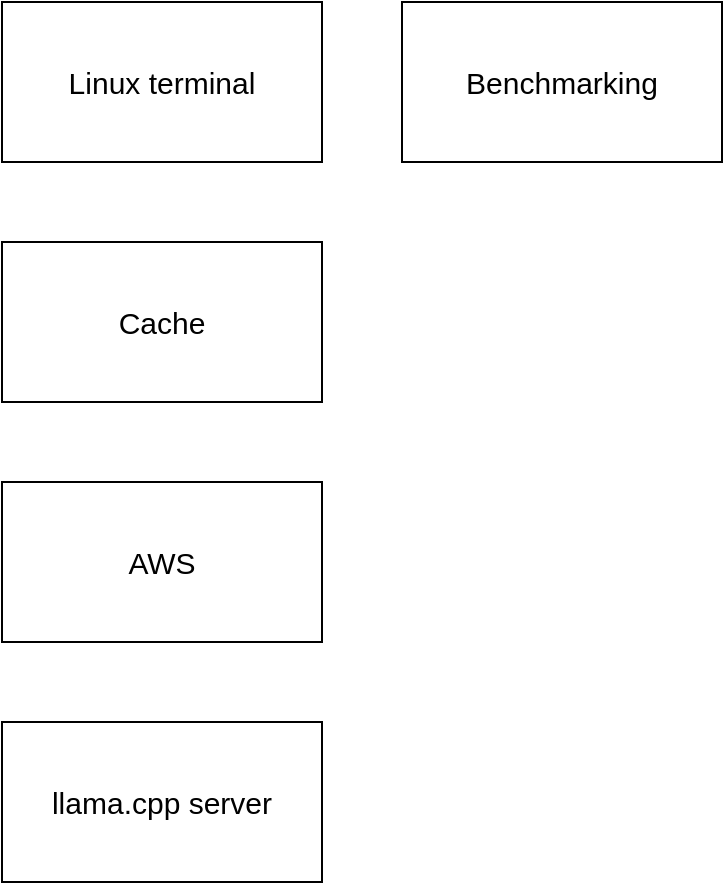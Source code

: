 <mxfile version="22.0.7" type="github">
  <diagram name="Page-1" id="oMEdim7xVZBY4U2exb72">
    <mxGraphModel dx="2074" dy="1103" grid="1" gridSize="10" guides="1" tooltips="1" connect="1" arrows="1" fold="1" page="1" pageScale="1" pageWidth="850" pageHeight="1100" math="0" shadow="0">
      <root>
        <mxCell id="0" />
        <mxCell id="1" parent="0" />
        <mxCell id="rf-2PNSeRWKdkGwIeYOT-2" value="Linux terminal" style="rounded=0;whiteSpace=wrap;html=1;fontSize=15;" parent="1" vertex="1">
          <mxGeometry x="120" y="80" width="160" height="80" as="geometry" />
        </mxCell>
        <mxCell id="rf-2PNSeRWKdkGwIeYOT-4" value="&lt;div style=&quot;font-size: 15px;&quot;&gt;AWS&lt;br style=&quot;font-size: 15px;&quot;&gt;&lt;/div&gt;" style="rounded=0;whiteSpace=wrap;html=1;fontSize=15;" parent="1" vertex="1">
          <mxGeometry x="120" y="320" width="160" height="80" as="geometry" />
        </mxCell>
        <mxCell id="rf-2PNSeRWKdkGwIeYOT-6" value="llama.cpp server" style="rounded=0;whiteSpace=wrap;html=1;fontSize=15;" parent="1" vertex="1">
          <mxGeometry x="120" y="440" width="160" height="80" as="geometry" />
        </mxCell>
        <mxCell id="p_IJcSePRt4vwOdU9X-z-1" value="Cache" style="rounded=0;whiteSpace=wrap;html=1;fontSize=15;" vertex="1" parent="1">
          <mxGeometry x="120" y="200" width="160" height="80" as="geometry" />
        </mxCell>
        <mxCell id="p_IJcSePRt4vwOdU9X-z-2" value="Benchmarking" style="rounded=0;whiteSpace=wrap;html=1;fontSize=15;" vertex="1" parent="1">
          <mxGeometry x="320" y="80" width="160" height="80" as="geometry" />
        </mxCell>
      </root>
    </mxGraphModel>
  </diagram>
</mxfile>
